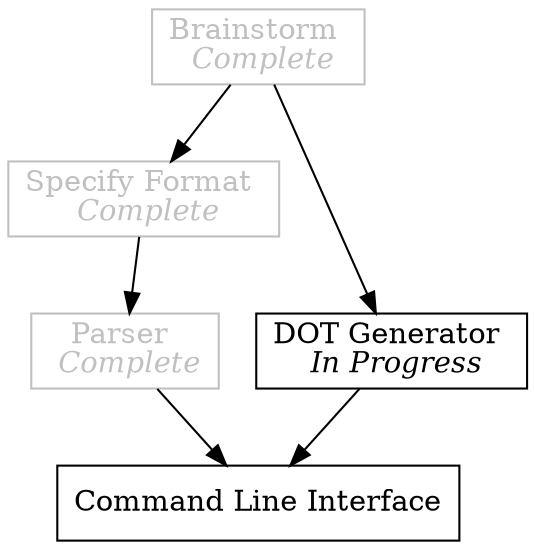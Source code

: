digraph {
  node [shape=record, splines="curve"];
  a[label=<<font color='gray'>Brainstorm <br/> <i>Complete</i></font>>, color="gray"];
  b[label=<<font color='gray'>Specify Format <br/> <i>Complete</i></font>>, color="gray"];
  c[label=<DOT Generator <br/> <i>In Progress</i>>];
  d[label=<<font color='gray'>Parser <br/> <i>Complete</i></font>>, color="gray"];
  e[label=<Command Line Interface>];

  a -> { b c };
  b -> { d };
  d -> { e };
  c -> { e };
}

